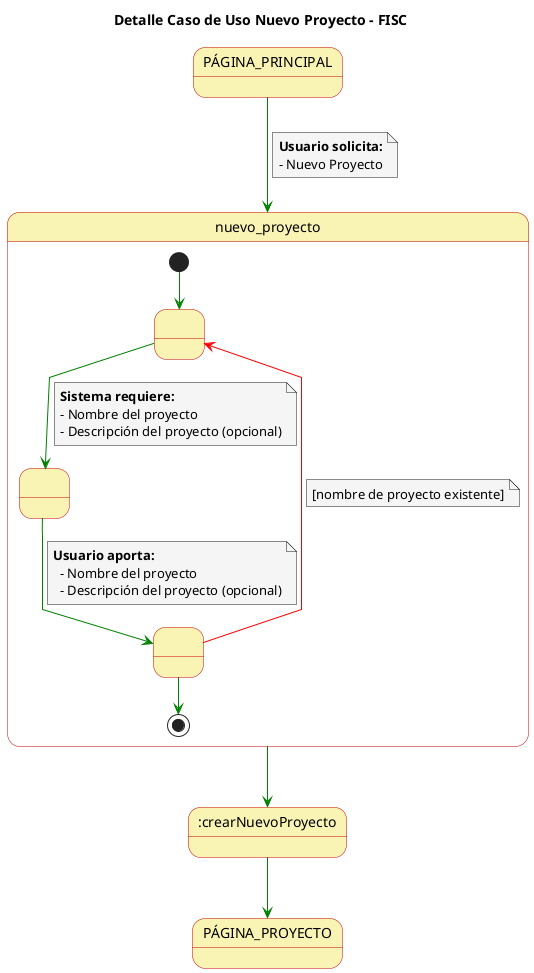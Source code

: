 @startuml

skinparam state {
  BackgroundColor #faf4b4
  BorderColor #c90000
}

skinparam note {
  BackgroundColor #f5f5f5
}

skinparam linetype polyline

title Detalle Caso de Uso Nuevo Proyecto - FISC


PÁGINA_PRINCIPAL-[#green]-> nuevo_proyecto
note on link
  **Usuario solicita:**
  - Nuevo Proyecto
end note

state nuevo_proyecto{
  state 1 as " "
  state 2 as " "
  state 3 as " "
  
  [*] -[#green]->1
  1 -[#green]-> 2
  note on link
      **Sistema requiere:**
      - Nombre del proyecto
      - Descripción del proyecto (opcional)
  end note
  2 -[#green]-> 3
  note on link
    **Usuario aporta:**
      - Nombre del proyecto
      - Descripción del proyecto (opcional)
  end note
  3 -[#red]-> 1
  note on link
    [nombre de proyecto existente]
  end note
  3 -[#green]-> [*]
}

nuevo_proyecto-[#green]-> :crearNuevoProyecto

:crearNuevoProyecto -[#green]-> PÁGINA_PROYECTO

@enduml